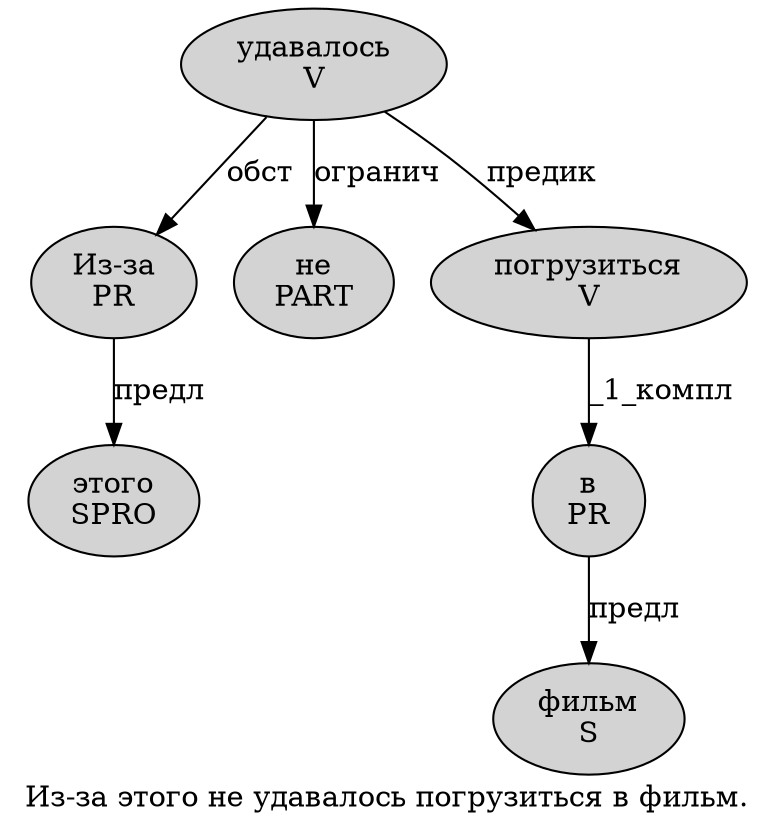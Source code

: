 digraph SENTENCE_2373 {
	graph [label="Из-за этого не удавалось погрузиться в фильм."]
	node [style=filled]
		0 [label="Из-за
PR" color="" fillcolor=lightgray penwidth=1 shape=ellipse]
		1 [label="этого
SPRO" color="" fillcolor=lightgray penwidth=1 shape=ellipse]
		2 [label="не
PART" color="" fillcolor=lightgray penwidth=1 shape=ellipse]
		3 [label="удавалось
V" color="" fillcolor=lightgray penwidth=1 shape=ellipse]
		4 [label="погрузиться
V" color="" fillcolor=lightgray penwidth=1 shape=ellipse]
		5 [label="в
PR" color="" fillcolor=lightgray penwidth=1 shape=ellipse]
		6 [label="фильм
S" color="" fillcolor=lightgray penwidth=1 shape=ellipse]
			4 -> 5 [label="_1_компл"]
			3 -> 0 [label="обст"]
			3 -> 2 [label="огранич"]
			3 -> 4 [label="предик"]
			0 -> 1 [label="предл"]
			5 -> 6 [label="предл"]
}